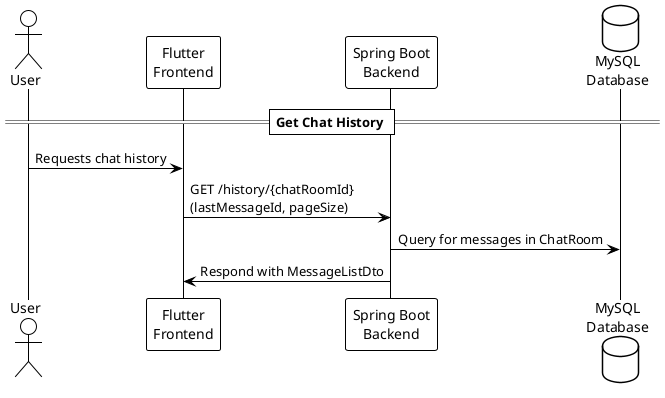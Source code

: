 @startuml
!theme plain

actor User as user
participant "Flutter\nFrontend" as frontend
participant "Spring Boot\nBackend" as backend
database "MySQL\nDatabase" as database

== Get Chat History ==
user -> frontend : Requests chat history
frontend -> backend : GET /history/{chatRoomId}\n(lastMessageId, pageSize)
backend -> database : Query for messages in ChatRoom
backend -> frontend : Respond with MessageListDto
@enduml